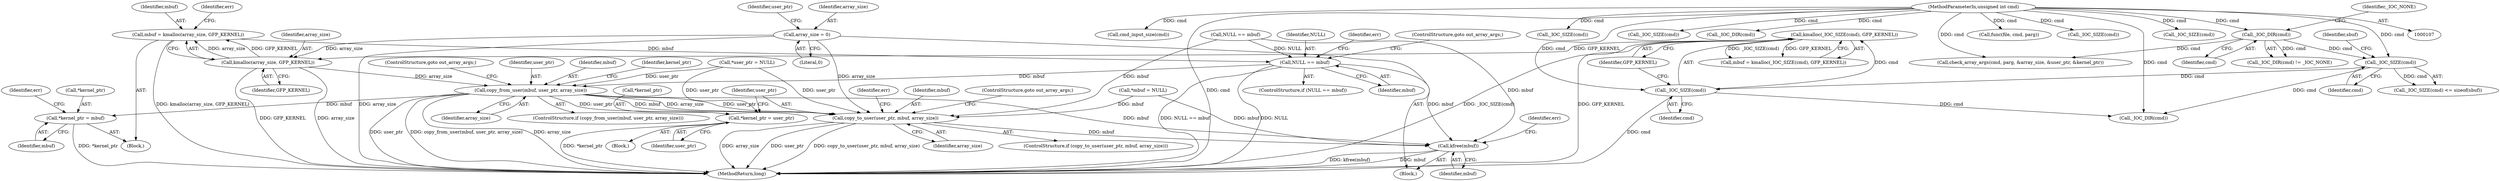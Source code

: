digraph "0_linux_fc0a80798576f80ca10b3f6c9c7097f12fd1d64e@API" {
"1000244" [label="(Call,mbuf = kmalloc(array_size, GFP_KERNEL))"];
"1000246" [label="(Call,kmalloc(array_size, GFP_KERNEL))"];
"1000131" [label="(Call,array_size = 0)"];
"1000162" [label="(Call,kmalloc(_IOC_SIZE(cmd), GFP_KERNEL))"];
"1000163" [label="(Call,_IOC_SIZE(cmd))"];
"1000150" [label="(Call,_IOC_SIZE(cmd))"];
"1000144" [label="(Call,_IOC_DIR(cmd))"];
"1000109" [label="(MethodParameterIn,unsigned int cmd)"];
"1000254" [label="(Call,NULL == mbuf)"];
"1000263" [label="(Call,copy_from_user(mbuf, user_ptr, array_size))"];
"1000268" [label="(Call,*kernel_ptr = mbuf)"];
"1000290" [label="(Call,*kernel_ptr = user_ptr)"];
"1000295" [label="(Call,copy_to_user(user_ptr, mbuf, array_size))"];
"1000329" [label="(Call,kfree(mbuf))"];
"1000189" [label="(Call,cmd_input_size(cmd))"];
"1000162" [label="(Call,kmalloc(_IOC_SIZE(cmd), GFP_KERNEL))"];
"1000262" [label="(ControlStructure,if (copy_from_user(mbuf, user_ptr, array_size)))"];
"1000333" [label="(MethodReturn,long)"];
"1000297" [label="(Identifier,mbuf)"];
"1000321" [label="(Call,_IOC_SIZE(cmd))"];
"1000263" [label="(Call,copy_from_user(mbuf, user_ptr, array_size))"];
"1000112" [label="(Block,)"];
"1000153" [label="(Identifier,sbuf)"];
"1000151" [label="(Identifier,cmd)"];
"1000257" [label="(ControlStructure,goto out_array_args;)"];
"1000267" [label="(ControlStructure,goto out_array_args;)"];
"1000294" [label="(ControlStructure,if (copy_to_user(user_ptr, mbuf, array_size)))"];
"1000330" [label="(Identifier,mbuf)"];
"1000245" [label="(Identifier,mbuf)"];
"1000254" [label="(Call,NULL == mbuf)"];
"1000295" [label="(Call,copy_to_user(user_ptr, mbuf, array_size))"];
"1000163" [label="(Call,_IOC_SIZE(cmd))"];
"1000271" [label="(Identifier,mbuf)"];
"1000291" [label="(Call,*kernel_ptr)"];
"1000303" [label="(ControlStructure,goto out_array_args;)"];
"1000244" [label="(Call,mbuf = kmalloc(array_size, GFP_KERNEL))"];
"1000150" [label="(Call,_IOC_SIZE(cmd))"];
"1000247" [label="(Identifier,array_size)"];
"1000146" [label="(Identifier,_IOC_NONE)"];
"1000311" [label="(Call,_IOC_DIR(cmd))"];
"1000165" [label="(Identifier,GFP_KERNEL)"];
"1000149" [label="(Call,_IOC_SIZE(cmd) <= sizeof(sbuf))"];
"1000212" [label="(Call,_IOC_SIZE(cmd))"];
"1000135" [label="(Call,*user_ptr = NULL)"];
"1000298" [label="(Identifier,array_size)"];
"1000131" [label="(Call,array_size = 0)"];
"1000256" [label="(Identifier,mbuf)"];
"1000115" [label="(Call,*mbuf = NULL)"];
"1000160" [label="(Call,mbuf = kmalloc(_IOC_SIZE(cmd), GFP_KERNEL))"];
"1000296" [label="(Identifier,user_ptr)"];
"1000265" [label="(Identifier,user_ptr)"];
"1000144" [label="(Call,_IOC_DIR(cmd))"];
"1000270" [label="(Identifier,kernel_ptr)"];
"1000224" [label="(Call,check_array_args(cmd, parg, &array_size, &user_ptr, &kernel_ptr))"];
"1000332" [label="(Identifier,err)"];
"1000268" [label="(Call,*kernel_ptr = mbuf)"];
"1000246" [label="(Call,kmalloc(array_size, GFP_KERNEL))"];
"1000250" [label="(Identifier,err)"];
"1000264" [label="(Identifier,mbuf)"];
"1000300" [label="(Identifier,err)"];
"1000273" [label="(Identifier,err)"];
"1000293" [label="(Identifier,user_ptr)"];
"1000182" [label="(Call,_IOC_DIR(cmd))"];
"1000145" [label="(Identifier,cmd)"];
"1000164" [label="(Identifier,cmd)"];
"1000255" [label="(Identifier,NULL)"];
"1000289" [label="(Block,)"];
"1000274" [label="(Call,func(file, cmd, parg))"];
"1000266" [label="(Identifier,array_size)"];
"1000269" [label="(Call,*kernel_ptr)"];
"1000167" [label="(Call,NULL == mbuf)"];
"1000136" [label="(Identifier,user_ptr)"];
"1000243" [label="(Block,)"];
"1000202" [label="(Call,_IOC_SIZE(cmd))"];
"1000253" [label="(ControlStructure,if (NULL == mbuf))"];
"1000290" [label="(Call,*kernel_ptr = user_ptr)"];
"1000133" [label="(Literal,0)"];
"1000248" [label="(Identifier,GFP_KERNEL)"];
"1000329" [label="(Call,kfree(mbuf))"];
"1000132" [label="(Identifier,array_size)"];
"1000220" [label="(Call,_IOC_SIZE(cmd))"];
"1000109" [label="(MethodParameterIn,unsigned int cmd)"];
"1000259" [label="(Identifier,err)"];
"1000143" [label="(Call,_IOC_DIR(cmd) != _IOC_NONE)"];
"1000244" -> "1000243"  [label="AST: "];
"1000244" -> "1000246"  [label="CFG: "];
"1000245" -> "1000244"  [label="AST: "];
"1000246" -> "1000244"  [label="AST: "];
"1000250" -> "1000244"  [label="CFG: "];
"1000244" -> "1000333"  [label="DDG: kmalloc(array_size, GFP_KERNEL)"];
"1000246" -> "1000244"  [label="DDG: array_size"];
"1000246" -> "1000244"  [label="DDG: GFP_KERNEL"];
"1000244" -> "1000254"  [label="DDG: mbuf"];
"1000246" -> "1000248"  [label="CFG: "];
"1000247" -> "1000246"  [label="AST: "];
"1000248" -> "1000246"  [label="AST: "];
"1000246" -> "1000333"  [label="DDG: GFP_KERNEL"];
"1000246" -> "1000333"  [label="DDG: array_size"];
"1000131" -> "1000246"  [label="DDG: array_size"];
"1000162" -> "1000246"  [label="DDG: GFP_KERNEL"];
"1000246" -> "1000263"  [label="DDG: array_size"];
"1000131" -> "1000112"  [label="AST: "];
"1000131" -> "1000133"  [label="CFG: "];
"1000132" -> "1000131"  [label="AST: "];
"1000133" -> "1000131"  [label="AST: "];
"1000136" -> "1000131"  [label="CFG: "];
"1000131" -> "1000333"  [label="DDG: array_size"];
"1000131" -> "1000295"  [label="DDG: array_size"];
"1000162" -> "1000160"  [label="AST: "];
"1000162" -> "1000165"  [label="CFG: "];
"1000163" -> "1000162"  [label="AST: "];
"1000165" -> "1000162"  [label="AST: "];
"1000160" -> "1000162"  [label="CFG: "];
"1000162" -> "1000333"  [label="DDG: _IOC_SIZE(cmd)"];
"1000162" -> "1000333"  [label="DDG: GFP_KERNEL"];
"1000162" -> "1000160"  [label="DDG: _IOC_SIZE(cmd)"];
"1000162" -> "1000160"  [label="DDG: GFP_KERNEL"];
"1000163" -> "1000162"  [label="DDG: cmd"];
"1000163" -> "1000164"  [label="CFG: "];
"1000164" -> "1000163"  [label="AST: "];
"1000165" -> "1000163"  [label="CFG: "];
"1000163" -> "1000333"  [label="DDG: cmd"];
"1000150" -> "1000163"  [label="DDG: cmd"];
"1000109" -> "1000163"  [label="DDG: cmd"];
"1000163" -> "1000182"  [label="DDG: cmd"];
"1000150" -> "1000149"  [label="AST: "];
"1000150" -> "1000151"  [label="CFG: "];
"1000151" -> "1000150"  [label="AST: "];
"1000153" -> "1000150"  [label="CFG: "];
"1000150" -> "1000149"  [label="DDG: cmd"];
"1000144" -> "1000150"  [label="DDG: cmd"];
"1000109" -> "1000150"  [label="DDG: cmd"];
"1000150" -> "1000182"  [label="DDG: cmd"];
"1000144" -> "1000143"  [label="AST: "];
"1000144" -> "1000145"  [label="CFG: "];
"1000145" -> "1000144"  [label="AST: "];
"1000146" -> "1000144"  [label="CFG: "];
"1000144" -> "1000143"  [label="DDG: cmd"];
"1000109" -> "1000144"  [label="DDG: cmd"];
"1000144" -> "1000224"  [label="DDG: cmd"];
"1000109" -> "1000107"  [label="AST: "];
"1000109" -> "1000333"  [label="DDG: cmd"];
"1000109" -> "1000182"  [label="DDG: cmd"];
"1000109" -> "1000189"  [label="DDG: cmd"];
"1000109" -> "1000202"  [label="DDG: cmd"];
"1000109" -> "1000212"  [label="DDG: cmd"];
"1000109" -> "1000220"  [label="DDG: cmd"];
"1000109" -> "1000224"  [label="DDG: cmd"];
"1000109" -> "1000274"  [label="DDG: cmd"];
"1000109" -> "1000311"  [label="DDG: cmd"];
"1000109" -> "1000321"  [label="DDG: cmd"];
"1000254" -> "1000253"  [label="AST: "];
"1000254" -> "1000256"  [label="CFG: "];
"1000255" -> "1000254"  [label="AST: "];
"1000256" -> "1000254"  [label="AST: "];
"1000257" -> "1000254"  [label="CFG: "];
"1000259" -> "1000254"  [label="CFG: "];
"1000254" -> "1000333"  [label="DDG: NULL"];
"1000254" -> "1000333"  [label="DDG: NULL == mbuf"];
"1000167" -> "1000254"  [label="DDG: NULL"];
"1000254" -> "1000263"  [label="DDG: mbuf"];
"1000254" -> "1000329"  [label="DDG: mbuf"];
"1000263" -> "1000262"  [label="AST: "];
"1000263" -> "1000266"  [label="CFG: "];
"1000264" -> "1000263"  [label="AST: "];
"1000265" -> "1000263"  [label="AST: "];
"1000266" -> "1000263"  [label="AST: "];
"1000267" -> "1000263"  [label="CFG: "];
"1000270" -> "1000263"  [label="CFG: "];
"1000263" -> "1000333"  [label="DDG: user_ptr"];
"1000263" -> "1000333"  [label="DDG: copy_from_user(mbuf, user_ptr, array_size)"];
"1000263" -> "1000333"  [label="DDG: array_size"];
"1000135" -> "1000263"  [label="DDG: user_ptr"];
"1000263" -> "1000268"  [label="DDG: mbuf"];
"1000263" -> "1000290"  [label="DDG: user_ptr"];
"1000263" -> "1000295"  [label="DDG: user_ptr"];
"1000263" -> "1000295"  [label="DDG: mbuf"];
"1000263" -> "1000295"  [label="DDG: array_size"];
"1000263" -> "1000329"  [label="DDG: mbuf"];
"1000268" -> "1000243"  [label="AST: "];
"1000268" -> "1000271"  [label="CFG: "];
"1000269" -> "1000268"  [label="AST: "];
"1000271" -> "1000268"  [label="AST: "];
"1000273" -> "1000268"  [label="CFG: "];
"1000268" -> "1000333"  [label="DDG: *kernel_ptr"];
"1000290" -> "1000289"  [label="AST: "];
"1000290" -> "1000293"  [label="CFG: "];
"1000291" -> "1000290"  [label="AST: "];
"1000293" -> "1000290"  [label="AST: "];
"1000296" -> "1000290"  [label="CFG: "];
"1000290" -> "1000333"  [label="DDG: *kernel_ptr"];
"1000135" -> "1000290"  [label="DDG: user_ptr"];
"1000295" -> "1000294"  [label="AST: "];
"1000295" -> "1000298"  [label="CFG: "];
"1000296" -> "1000295"  [label="AST: "];
"1000297" -> "1000295"  [label="AST: "];
"1000298" -> "1000295"  [label="AST: "];
"1000300" -> "1000295"  [label="CFG: "];
"1000303" -> "1000295"  [label="CFG: "];
"1000295" -> "1000333"  [label="DDG: array_size"];
"1000295" -> "1000333"  [label="DDG: user_ptr"];
"1000295" -> "1000333"  [label="DDG: copy_to_user(user_ptr, mbuf, array_size)"];
"1000135" -> "1000295"  [label="DDG: user_ptr"];
"1000115" -> "1000295"  [label="DDG: mbuf"];
"1000167" -> "1000295"  [label="DDG: mbuf"];
"1000295" -> "1000329"  [label="DDG: mbuf"];
"1000329" -> "1000112"  [label="AST: "];
"1000329" -> "1000330"  [label="CFG: "];
"1000330" -> "1000329"  [label="AST: "];
"1000332" -> "1000329"  [label="CFG: "];
"1000329" -> "1000333"  [label="DDG: kfree(mbuf)"];
"1000329" -> "1000333"  [label="DDG: mbuf"];
"1000115" -> "1000329"  [label="DDG: mbuf"];
"1000167" -> "1000329"  [label="DDG: mbuf"];
}
